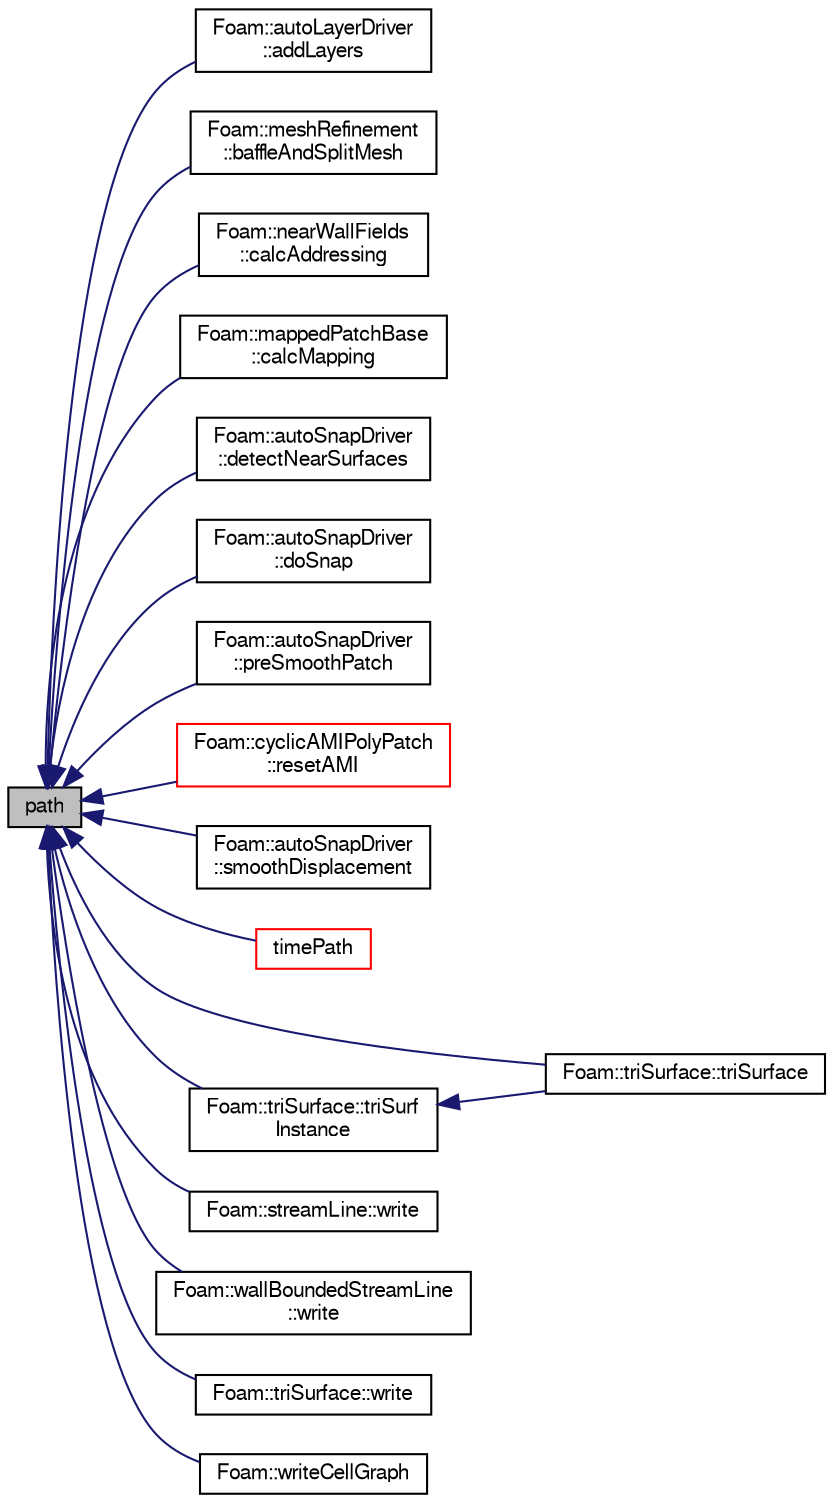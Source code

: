 digraph "path"
{
  bgcolor="transparent";
  edge [fontname="FreeSans",fontsize="10",labelfontname="FreeSans",labelfontsize="10"];
  node [fontname="FreeSans",fontsize="10",shape=record];
  rankdir="LR";
  Node1 [label="path",height=0.2,width=0.4,color="black", fillcolor="grey75", style="filled" fontcolor="black"];
  Node1 -> Node2 [dir="back",color="midnightblue",fontsize="10",style="solid",fontname="FreeSans"];
  Node2 [label="Foam::autoLayerDriver\l::addLayers",height=0.2,width=0.4,color="black",URL="$a00075.html#a2654851d1ffedc26e8ff1424f7097ba6",tooltip="Add cell layers. "];
  Node1 -> Node3 [dir="back",color="midnightblue",fontsize="10",style="solid",fontname="FreeSans"];
  Node3 [label="Foam::meshRefinement\l::baffleAndSplitMesh",height=0.2,width=0.4,color="black",URL="$a01428.html#acb8d36155594ec3a96e6b94925c85881",tooltip="Split off unreachable areas of mesh. "];
  Node1 -> Node4 [dir="back",color="midnightblue",fontsize="10",style="solid",fontname="FreeSans"];
  Node4 [label="Foam::nearWallFields\l::calcAddressing",height=0.2,width=0.4,color="black",URL="$a01536.html#a7097a017d4eac4116d58a3cdbf507891",tooltip="Calculate addressing from cells back to patch faces. "];
  Node1 -> Node5 [dir="back",color="midnightblue",fontsize="10",style="solid",fontname="FreeSans"];
  Node5 [label="Foam::mappedPatchBase\l::calcMapping",height=0.2,width=0.4,color="black",URL="$a01381.html#a855421729b0363f1d9b0341a153f12b1",tooltip="Calculate mapping. "];
  Node1 -> Node6 [dir="back",color="midnightblue",fontsize="10",style="solid",fontname="FreeSans"];
  Node6 [label="Foam::autoSnapDriver\l::detectNearSurfaces",height=0.2,width=0.4,color="black",URL="$a00079.html#a1f0aa6841e7a037db0a22342f828e761",tooltip="Per patch point override displacement if in gap situation. "];
  Node1 -> Node7 [dir="back",color="midnightblue",fontsize="10",style="solid",fontname="FreeSans"];
  Node7 [label="Foam::autoSnapDriver\l::doSnap",height=0.2,width=0.4,color="black",URL="$a00079.html#adf0870a8be4483ecdb73b26b20d027ee"];
  Node1 -> Node8 [dir="back",color="midnightblue",fontsize="10",style="solid",fontname="FreeSans"];
  Node8 [label="Foam::autoSnapDriver\l::preSmoothPatch",height=0.2,width=0.4,color="black",URL="$a00079.html#a5328524e4037f1f8ecb542c16492d6b9",tooltip="Smooth the mesh (patch and internal) to increase visibility. "];
  Node1 -> Node9 [dir="back",color="midnightblue",fontsize="10",style="solid",fontname="FreeSans"];
  Node9 [label="Foam::cyclicAMIPolyPatch\l::resetAMI",height=0.2,width=0.4,color="red",URL="$a00453.html#ac378774325ececbf6413adfeeaa2a68f",tooltip="Reset the AMI interpolator. "];
  Node1 -> Node10 [dir="back",color="midnightblue",fontsize="10",style="solid",fontname="FreeSans"];
  Node10 [label="Foam::autoSnapDriver\l::smoothDisplacement",height=0.2,width=0.4,color="black",URL="$a00079.html#a8e306cb82a0529b700de58b7f164e657",tooltip="Smooth the displacement field to the internal. "];
  Node1 -> Node11 [dir="back",color="midnightblue",fontsize="10",style="solid",fontname="FreeSans"];
  Node11 [label="timePath",height=0.2,width=0.4,color="red",URL="$a02535.html#aaa23ffa3c0097d1ee601ffba3a9dee8b",tooltip="Return current time path. "];
  Node1 -> Node12 [dir="back",color="midnightblue",fontsize="10",style="solid",fontname="FreeSans"];
  Node12 [label="Foam::triSurface::triSurface",height=0.2,width=0.4,color="black",URL="$a02607.html#a1e801ccbd13f3043e0d37b3a07cddc9a",tooltip="Construct from objectRegistry. "];
  Node1 -> Node13 [dir="back",color="midnightblue",fontsize="10",style="solid",fontname="FreeSans"];
  Node13 [label="Foam::triSurface::triSurf\lInstance",height=0.2,width=0.4,color="black",URL="$a02607.html#a1ab8d8beae9ae13c09674c78df71224a",tooltip="Name of triSurface directory to use. "];
  Node13 -> Node12 [dir="back",color="midnightblue",fontsize="10",style="solid",fontname="FreeSans"];
  Node1 -> Node14 [dir="back",color="midnightblue",fontsize="10",style="solid",fontname="FreeSans"];
  Node14 [label="Foam::streamLine::write",height=0.2,width=0.4,color="black",URL="$a02386.html#aac759501cf6c7895a70eecbef0226ae1",tooltip="Calculate the field average data and write. "];
  Node1 -> Node15 [dir="back",color="midnightblue",fontsize="10",style="solid",fontname="FreeSans"];
  Node15 [label="Foam::wallBoundedStreamLine\l::write",height=0.2,width=0.4,color="black",URL="$a02753.html#aac759501cf6c7895a70eecbef0226ae1",tooltip="Calculate the field average data and write. "];
  Node1 -> Node16 [dir="back",color="midnightblue",fontsize="10",style="solid",fontname="FreeSans"];
  Node16 [label="Foam::triSurface::write",height=0.2,width=0.4,color="black",URL="$a02607.html#a1f84b402c96b3dea5423fb68b440e06d",tooltip="Write to database. "];
  Node1 -> Node17 [dir="back",color="midnightblue",fontsize="10",style="solid",fontname="FreeSans"];
  Node17 [label="Foam::writeCellGraph",height=0.2,width=0.4,color="black",URL="$a10237.html#a547c50592023b35182f707df90797abb"];
}
